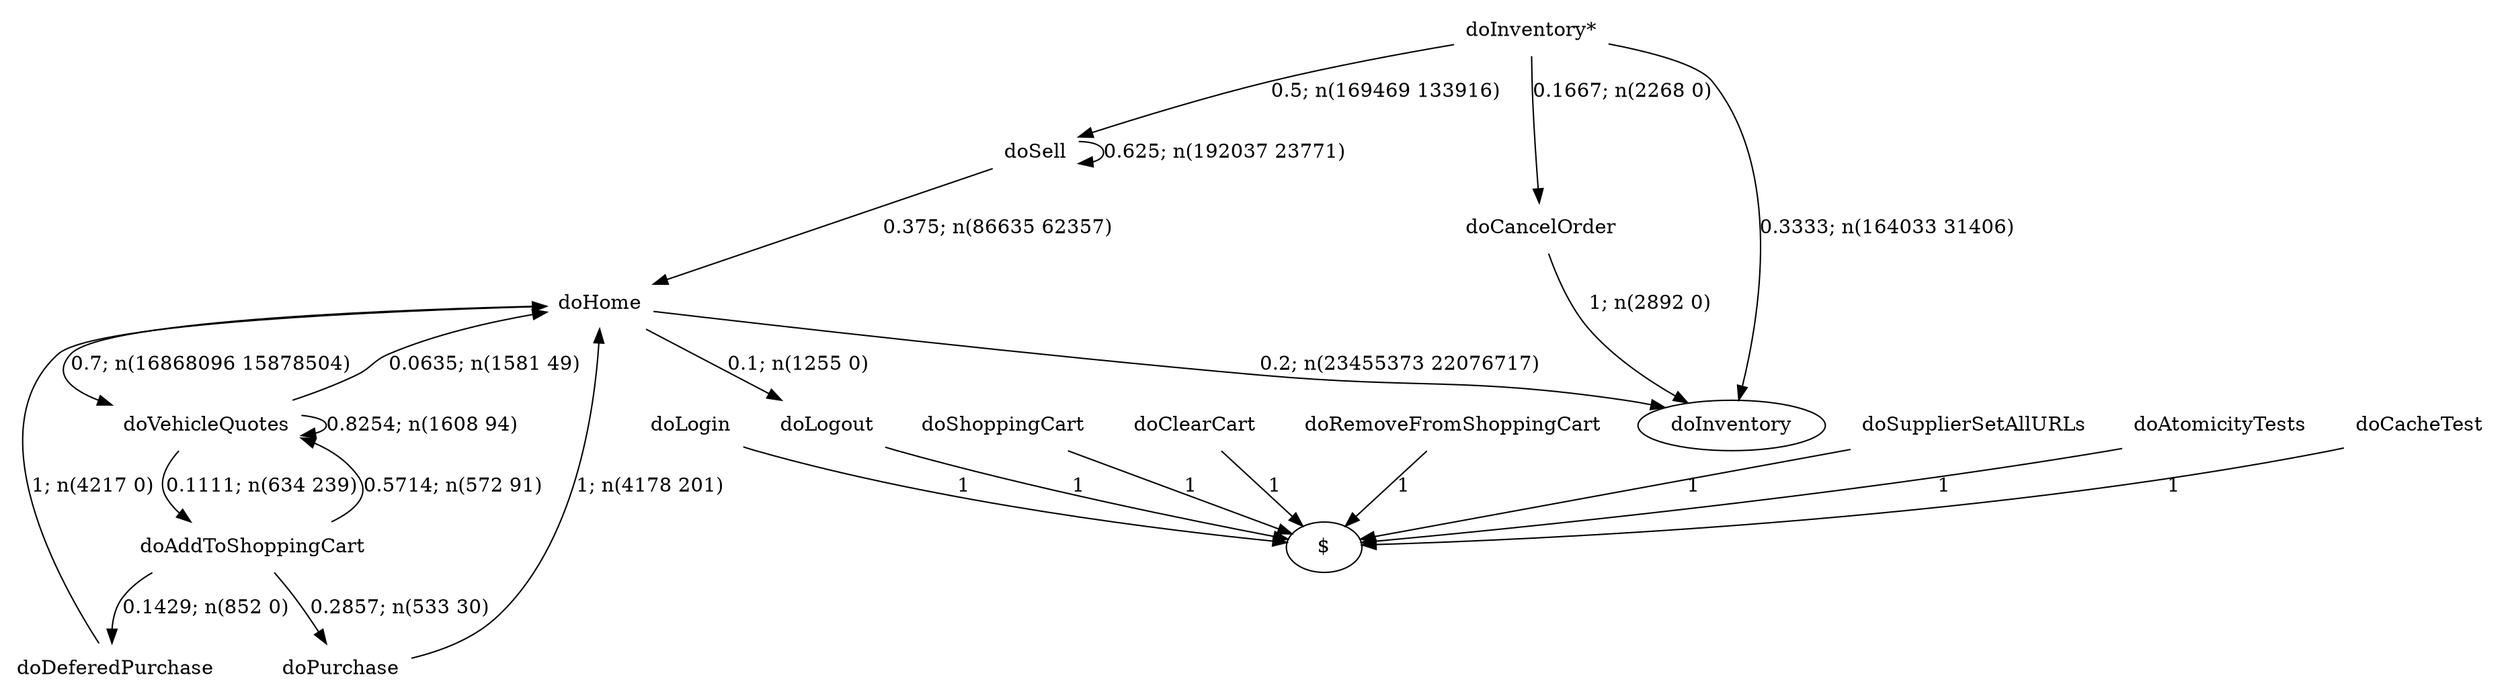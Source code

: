digraph G {"doInventory*" [label="doInventory*",shape=none];"doSupplierSetAllURLs" [label="doSupplierSetAllURLs",shape=none];"doAtomicityTests" [label="doAtomicityTests",shape=none];"doCacheTest" [label="doCacheTest",shape=none];"doLogin" [label="doLogin",shape=none];"doVehicleQuotes" [label="doVehicleQuotes",shape=none];"doAddToShoppingCart" [label="doAddToShoppingCart",shape=none];"doDeferedPurchase" [label="doDeferedPurchase",shape=none];"doHome" [label="doHome",shape=none];"doShoppingCart" [label="doShoppingCart",shape=none];"doClearCart" [label="doClearCart",shape=none];"doPurchase" [label="doPurchase",shape=none];"doSell" [label="doSell",shape=none];"doLogout" [label="doLogout",shape=none];"doCancelOrder" [label="doCancelOrder",shape=none];"doRemoveFromShoppingCart" [label="doRemoveFromShoppingCart",shape=none];"doInventory*"->"doInventory" [style=solid,label="0.3333; n(164033 31406)"];"doInventory*"->"doSell" [style=solid,label="0.5; n(169469 133916)"];"doInventory*"->"doCancelOrder" [style=solid,label="0.1667; n(2268 0)"];"doSupplierSetAllURLs"->"$" [style=solid,label="1"];"doAtomicityTests"->"$" [style=solid,label="1"];"doCacheTest"->"$" [style=solid,label="1"];"doLogin"->"$" [style=solid,label="1"];"doVehicleQuotes"->"doVehicleQuotes" [style=solid,label="0.8254; n(1608 94)"];"doVehicleQuotes"->"doAddToShoppingCart" [style=solid,label="0.1111; n(634 239)"];"doVehicleQuotes"->"doHome" [style=solid,label="0.0635; n(1581 49)"];"doAddToShoppingCart"->"doVehicleQuotes" [style=solid,label="0.5714; n(572 91)"];"doAddToShoppingCart"->"doDeferedPurchase" [style=solid,label="0.1429; n(852 0)"];"doAddToShoppingCart"->"doPurchase" [style=solid,label="0.2857; n(533 30)"];"doDeferedPurchase"->"doHome" [style=solid,label="1; n(4217 0)"];"doHome"->"doInventory" [style=solid,label="0.2; n(23455373 22076717)"];"doHome"->"doVehicleQuotes" [style=solid,label="0.7; n(16868096 15878504)"];"doHome"->"doLogout" [style=solid,label="0.1; n(1255 0)"];"doShoppingCart"->"$" [style=solid,label="1"];"doClearCart"->"$" [style=solid,label="1"];"doPurchase"->"doHome" [style=solid,label="1; n(4178 201)"];"doSell"->"doHome" [style=solid,label="0.375; n(86635 62357)"];"doSell"->"doSell" [style=solid,label="0.625; n(192037 23771)"];"doLogout"->"$" [style=solid,label="1"];"doCancelOrder"->"doInventory" [style=solid,label="1; n(2892 0)"];"doRemoveFromShoppingCart"->"$" [style=solid,label="1"];}